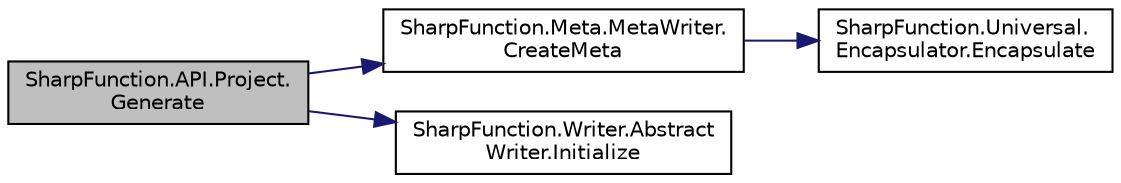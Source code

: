 digraph "SharpFunction.API.Project.Generate"
{
 // LATEX_PDF_SIZE
  edge [fontname="Helvetica",fontsize="10",labelfontname="Helvetica",labelfontsize="10"];
  node [fontname="Helvetica",fontsize="10",shape=record];
  rankdir="LR";
  Node1 [label="SharpFunction.API.Project.\lGenerate",height=0.2,width=0.4,color="black", fillcolor="grey75", style="filled", fontcolor="black",tooltip="Initializes a datapack, allowing the use of Writer.FunctionWriter"];
  Node1 -> Node2 [color="midnightblue",fontsize="10",style="solid",fontname="Helvetica"];
  Node2 [label="SharpFunction.Meta.MetaWriter.\lCreateMeta",height=0.2,width=0.4,color="black", fillcolor="white", style="filled",URL="$class_sharp_function_1_1_meta_1_1_meta_writer.html#a25430cc12266e70d89270296367cfb4a",tooltip="Creates .sfmeta file to be written to src directory"];
  Node2 -> Node3 [color="midnightblue",fontsize="10",style="solid",fontname="Helvetica"];
  Node3 [label="SharpFunction.Universal.\lEncapsulator.Encapsulate",height=0.2,width=0.4,color="black", fillcolor="white", style="filled",URL="$class_sharp_function_1_1_universal_1_1_encapsulator.html#ab9e5ee14fdbd005150e1e37f68de4559",tooltip="Encapsulate function"];
  Node1 -> Node4 [color="midnightblue",fontsize="10",style="solid",fontname="Helvetica"];
  Node4 [label="SharpFunction.Writer.Abstract\lWriter.Initialize",height=0.2,width=0.4,color="black", fillcolor="white", style="filled",URL="$class_sharp_function_1_1_writer_1_1_abstract_writer.html#ab2a1b1922b2d02e4c83143488842e89a",tooltip="Initialize a writer and lock it to functions directory"];
}
